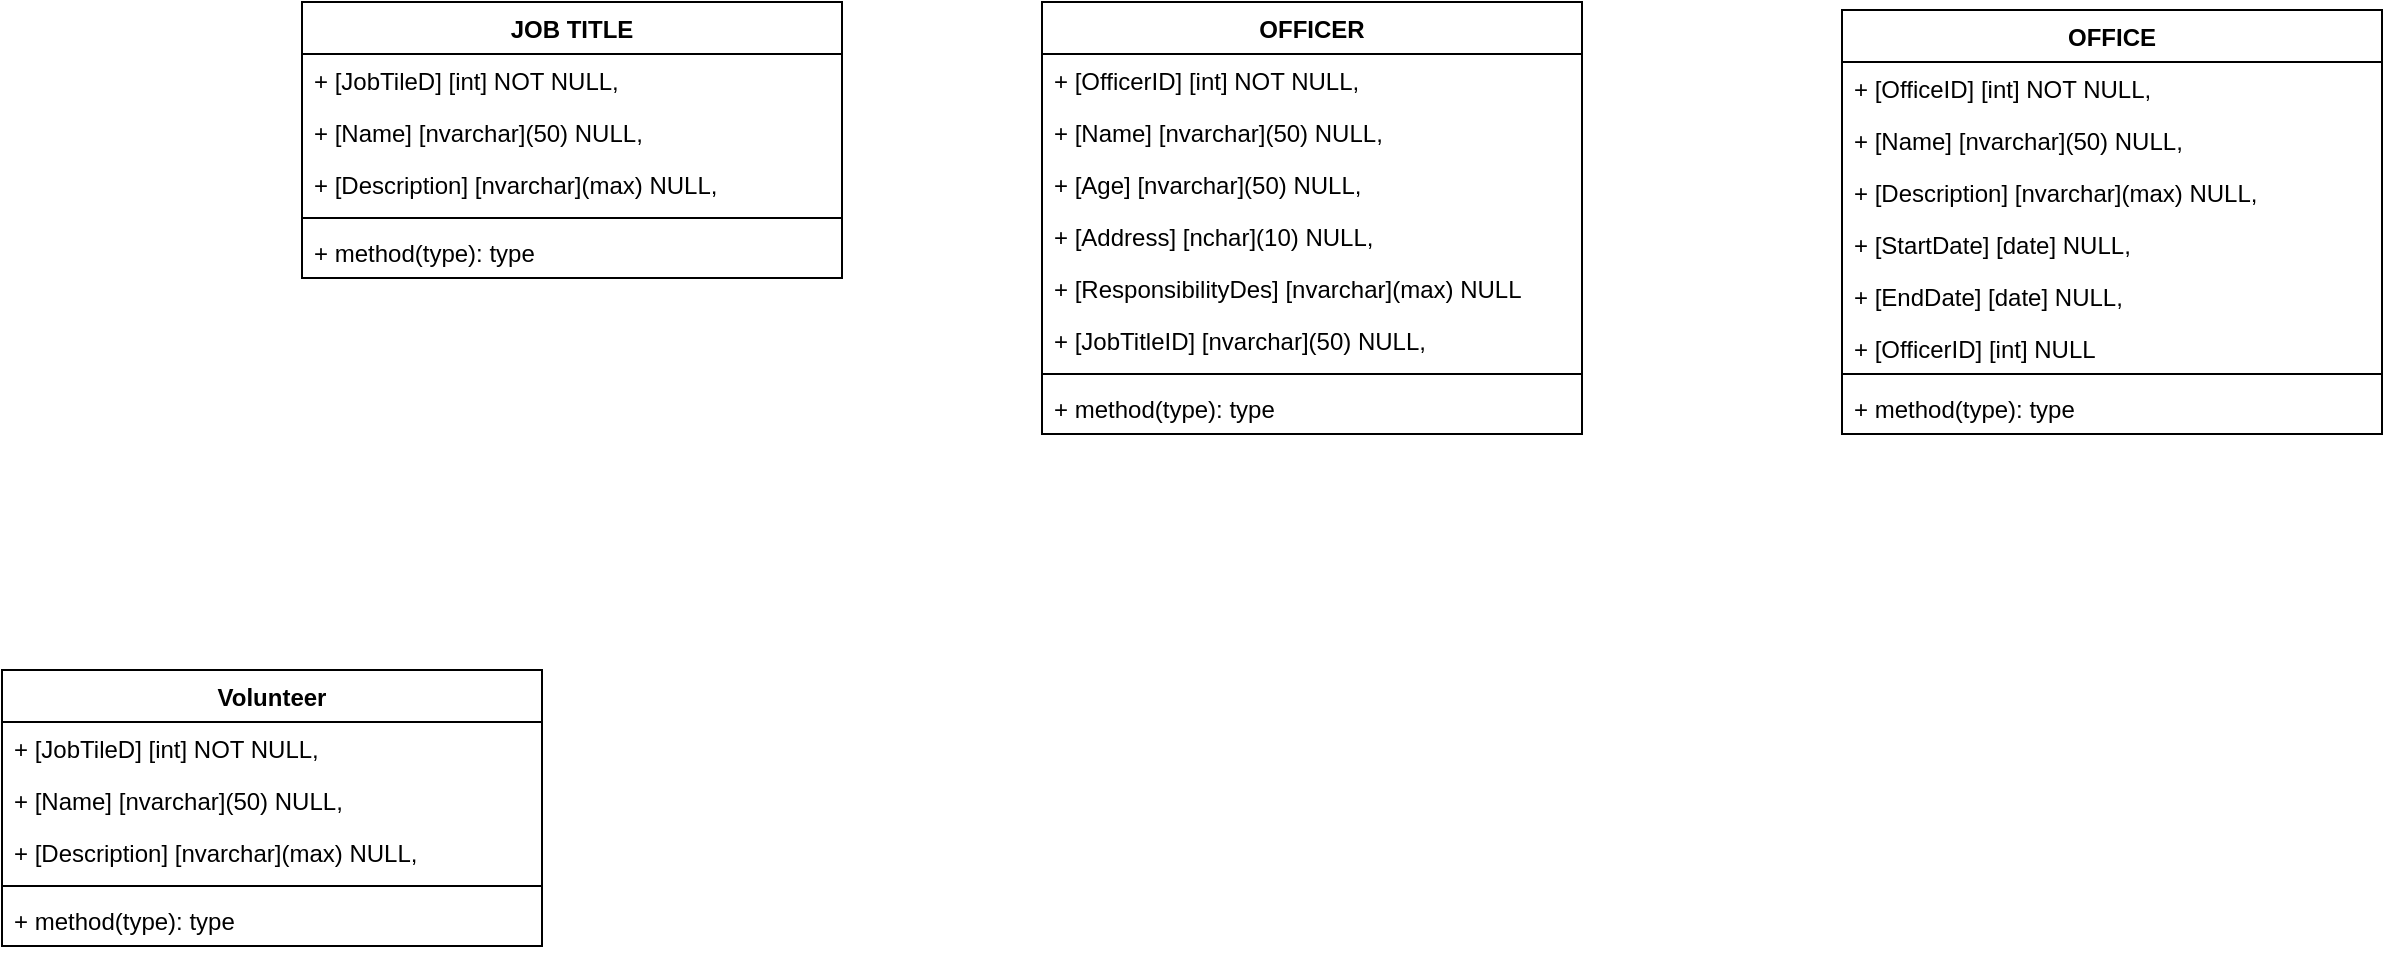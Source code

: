 <mxfile version="14.7.2" type="device"><diagram name="Page-1" id="929967ad-93f9-6ef4-fab6-5d389245f69c"><mxGraphModel dx="1422" dy="762" grid="1" gridSize="10" guides="1" tooltips="1" connect="1" arrows="1" fold="1" page="1" pageScale="1.5" pageWidth="1169" pageHeight="826" background="none" math="0" shadow="0"><root><mxCell id="0" style=";html=1;"/><mxCell id="1" style=";html=1;" parent="0"/><mxCell id="YV4sRfv2cRnmnEBuhWvx-5" value="OFFICER" style="swimlane;fontStyle=1;align=center;verticalAlign=top;childLayout=stackLayout;horizontal=1;startSize=26;horizontalStack=0;resizeParent=1;resizeParentMax=0;resizeLast=0;collapsible=1;marginBottom=0;" parent="1" vertex="1"><mxGeometry x="680" y="86" width="270" height="216" as="geometry"/></mxCell><mxCell id="YV4sRfv2cRnmnEBuhWvx-6" value="+ [OfficerID] [int] NOT NULL," style="text;strokeColor=none;fillColor=none;align=left;verticalAlign=top;spacingLeft=4;spacingRight=4;overflow=hidden;rotatable=0;points=[[0,0.5],[1,0.5]];portConstraint=eastwest;" parent="YV4sRfv2cRnmnEBuhWvx-5" vertex="1"><mxGeometry y="26" width="270" height="26" as="geometry"/></mxCell><mxCell id="YV4sRfv2cRnmnEBuhWvx-15" value="+ [Name] [nvarchar](50) NULL," style="text;strokeColor=none;fillColor=none;align=left;verticalAlign=top;spacingLeft=4;spacingRight=4;overflow=hidden;rotatable=0;points=[[0,0.5],[1,0.5]];portConstraint=eastwest;" parent="YV4sRfv2cRnmnEBuhWvx-5" vertex="1"><mxGeometry y="52" width="270" height="26" as="geometry"/></mxCell><mxCell id="YV4sRfv2cRnmnEBuhWvx-16" value="+ [Age] [nvarchar](50) NULL," style="text;strokeColor=none;fillColor=none;align=left;verticalAlign=top;spacingLeft=4;spacingRight=4;overflow=hidden;rotatable=0;points=[[0,0.5],[1,0.5]];portConstraint=eastwest;" parent="YV4sRfv2cRnmnEBuhWvx-5" vertex="1"><mxGeometry y="78" width="270" height="26" as="geometry"/></mxCell><mxCell id="YV4sRfv2cRnmnEBuhWvx-17" value="+ [Address] [nchar](10) NULL," style="text;strokeColor=none;fillColor=none;align=left;verticalAlign=top;spacingLeft=4;spacingRight=4;overflow=hidden;rotatable=0;points=[[0,0.5],[1,0.5]];portConstraint=eastwest;" parent="YV4sRfv2cRnmnEBuhWvx-5" vertex="1"><mxGeometry y="104" width="270" height="26" as="geometry"/></mxCell><mxCell id="4Csm7z-1QbrMsRMzXRA5-1" value="+ [ResponsibilityDes] [nvarchar](max) NULL" style="text;strokeColor=none;fillColor=none;align=left;verticalAlign=top;spacingLeft=4;spacingRight=4;overflow=hidden;rotatable=0;points=[[0,0.5],[1,0.5]];portConstraint=eastwest;" vertex="1" parent="YV4sRfv2cRnmnEBuhWvx-5"><mxGeometry y="130" width="270" height="26" as="geometry"/></mxCell><mxCell id="YV4sRfv2cRnmnEBuhWvx-14" value="+ [JobTitleID] [nvarchar](50) NULL," style="text;strokeColor=none;fillColor=none;align=left;verticalAlign=top;spacingLeft=4;spacingRight=4;overflow=hidden;rotatable=0;points=[[0,0.5],[1,0.5]];portConstraint=eastwest;" parent="YV4sRfv2cRnmnEBuhWvx-5" vertex="1"><mxGeometry y="156" width="270" height="26" as="geometry"/></mxCell><mxCell id="YV4sRfv2cRnmnEBuhWvx-7" value="" style="line;strokeWidth=1;fillColor=none;align=left;verticalAlign=middle;spacingTop=-1;spacingLeft=3;spacingRight=3;rotatable=0;labelPosition=right;points=[];portConstraint=eastwest;" parent="YV4sRfv2cRnmnEBuhWvx-5" vertex="1"><mxGeometry y="182" width="270" height="8" as="geometry"/></mxCell><mxCell id="YV4sRfv2cRnmnEBuhWvx-8" value="+ method(type): type" style="text;strokeColor=none;fillColor=none;align=left;verticalAlign=top;spacingLeft=4;spacingRight=4;overflow=hidden;rotatable=0;points=[[0,0.5],[1,0.5]];portConstraint=eastwest;" parent="YV4sRfv2cRnmnEBuhWvx-5" vertex="1"><mxGeometry y="190" width="270" height="26" as="geometry"/></mxCell><mxCell id="YV4sRfv2cRnmnEBuhWvx-19" value="JOB TITLE" style="swimlane;fontStyle=1;align=center;verticalAlign=top;childLayout=stackLayout;horizontal=1;startSize=26;horizontalStack=0;resizeParent=1;resizeParentMax=0;resizeLast=0;collapsible=1;marginBottom=0;" parent="1" vertex="1"><mxGeometry x="310" y="86" width="270" height="138" as="geometry"/></mxCell><mxCell id="YV4sRfv2cRnmnEBuhWvx-20" value="+ [JobTileD] [int] NOT NULL," style="text;strokeColor=none;fillColor=none;align=left;verticalAlign=top;spacingLeft=4;spacingRight=4;overflow=hidden;rotatable=0;points=[[0,0.5],[1,0.5]];portConstraint=eastwest;" parent="YV4sRfv2cRnmnEBuhWvx-19" vertex="1"><mxGeometry y="26" width="270" height="26" as="geometry"/></mxCell><mxCell id="YV4sRfv2cRnmnEBuhWvx-21" value="+ [Name] [nvarchar](50) NULL," style="text;strokeColor=none;fillColor=none;align=left;verticalAlign=top;spacingLeft=4;spacingRight=4;overflow=hidden;rotatable=0;points=[[0,0.5],[1,0.5]];portConstraint=eastwest;" parent="YV4sRfv2cRnmnEBuhWvx-19" vertex="1"><mxGeometry y="52" width="270" height="26" as="geometry"/></mxCell><mxCell id="YV4sRfv2cRnmnEBuhWvx-22" value="+ [Description] [nvarchar](max) NULL," style="text;strokeColor=none;fillColor=none;align=left;verticalAlign=top;spacingLeft=4;spacingRight=4;overflow=hidden;rotatable=0;points=[[0,0.5],[1,0.5]];portConstraint=eastwest;" parent="YV4sRfv2cRnmnEBuhWvx-19" vertex="1"><mxGeometry y="78" width="270" height="26" as="geometry"/></mxCell><mxCell id="YV4sRfv2cRnmnEBuhWvx-25" value="" style="line;strokeWidth=1;fillColor=none;align=left;verticalAlign=middle;spacingTop=-1;spacingLeft=3;spacingRight=3;rotatable=0;labelPosition=right;points=[];portConstraint=eastwest;" parent="YV4sRfv2cRnmnEBuhWvx-19" vertex="1"><mxGeometry y="104" width="270" height="8" as="geometry"/></mxCell><mxCell id="YV4sRfv2cRnmnEBuhWvx-26" value="+ method(type): type" style="text;strokeColor=none;fillColor=none;align=left;verticalAlign=top;spacingLeft=4;spacingRight=4;overflow=hidden;rotatable=0;points=[[0,0.5],[1,0.5]];portConstraint=eastwest;" parent="YV4sRfv2cRnmnEBuhWvx-19" vertex="1"><mxGeometry y="112" width="270" height="26" as="geometry"/></mxCell><mxCell id="YV4sRfv2cRnmnEBuhWvx-27" value="OFFICE" style="swimlane;fontStyle=1;align=center;verticalAlign=top;childLayout=stackLayout;horizontal=1;startSize=26;horizontalStack=0;resizeParent=1;resizeParentMax=0;resizeLast=0;collapsible=1;marginBottom=0;" parent="1" vertex="1"><mxGeometry x="1080" y="90" width="270" height="212" as="geometry"/></mxCell><mxCell id="YV4sRfv2cRnmnEBuhWvx-28" value="+ [OfficeID] [int] NOT NULL," style="text;strokeColor=none;fillColor=none;align=left;verticalAlign=top;spacingLeft=4;spacingRight=4;overflow=hidden;rotatable=0;points=[[0,0.5],[1,0.5]];portConstraint=eastwest;" parent="YV4sRfv2cRnmnEBuhWvx-27" vertex="1"><mxGeometry y="26" width="270" height="26" as="geometry"/></mxCell><mxCell id="YV4sRfv2cRnmnEBuhWvx-29" value="+ [Name] [nvarchar](50) NULL," style="text;strokeColor=none;fillColor=none;align=left;verticalAlign=top;spacingLeft=4;spacingRight=4;overflow=hidden;rotatable=0;points=[[0,0.5],[1,0.5]];portConstraint=eastwest;" parent="YV4sRfv2cRnmnEBuhWvx-27" vertex="1"><mxGeometry y="52" width="270" height="26" as="geometry"/></mxCell><mxCell id="YV4sRfv2cRnmnEBuhWvx-30" value="+ [Description] [nvarchar](max) NULL," style="text;strokeColor=none;fillColor=none;align=left;verticalAlign=top;spacingLeft=4;spacingRight=4;overflow=hidden;rotatable=0;points=[[0,0.5],[1,0.5]];portConstraint=eastwest;" parent="YV4sRfv2cRnmnEBuhWvx-27" vertex="1"><mxGeometry y="78" width="270" height="26" as="geometry"/></mxCell><mxCell id="YV4sRfv2cRnmnEBuhWvx-31" value="+ [StartDate] [date] NULL," style="text;strokeColor=none;fillColor=none;align=left;verticalAlign=top;spacingLeft=4;spacingRight=4;overflow=hidden;rotatable=0;points=[[0,0.5],[1,0.5]];portConstraint=eastwest;" parent="YV4sRfv2cRnmnEBuhWvx-27" vertex="1"><mxGeometry y="104" width="270" height="26" as="geometry"/></mxCell><mxCell id="4Csm7z-1QbrMsRMzXRA5-2" value="+ [EndDate] [date] NULL," style="text;strokeColor=none;fillColor=none;align=left;verticalAlign=top;spacingLeft=4;spacingRight=4;overflow=hidden;rotatable=0;points=[[0,0.5],[1,0.5]];portConstraint=eastwest;" vertex="1" parent="YV4sRfv2cRnmnEBuhWvx-27"><mxGeometry y="130" width="270" height="26" as="geometry"/></mxCell><mxCell id="YV4sRfv2cRnmnEBuhWvx-32" value="+ [OfficerID] [int] NULL" style="text;strokeColor=none;fillColor=none;align=left;verticalAlign=top;spacingLeft=4;spacingRight=4;overflow=hidden;rotatable=0;points=[[0,0.5],[1,0.5]];portConstraint=eastwest;" parent="YV4sRfv2cRnmnEBuhWvx-27" vertex="1"><mxGeometry y="156" width="270" height="22" as="geometry"/></mxCell><mxCell id="YV4sRfv2cRnmnEBuhWvx-33" value="" style="line;strokeWidth=1;fillColor=none;align=left;verticalAlign=middle;spacingTop=-1;spacingLeft=3;spacingRight=3;rotatable=0;labelPosition=right;points=[];portConstraint=eastwest;" parent="YV4sRfv2cRnmnEBuhWvx-27" vertex="1"><mxGeometry y="178" width="270" height="8" as="geometry"/></mxCell><mxCell id="YV4sRfv2cRnmnEBuhWvx-34" value="+ method(type): type" style="text;strokeColor=none;fillColor=none;align=left;verticalAlign=top;spacingLeft=4;spacingRight=4;overflow=hidden;rotatable=0;points=[[0,0.5],[1,0.5]];portConstraint=eastwest;" parent="YV4sRfv2cRnmnEBuhWvx-27" vertex="1"><mxGeometry y="186" width="270" height="26" as="geometry"/></mxCell><mxCell id="4Csm7z-1QbrMsRMzXRA5-3" value="Volunteer" style="swimlane;fontStyle=1;align=center;verticalAlign=top;childLayout=stackLayout;horizontal=1;startSize=26;horizontalStack=0;resizeParent=1;resizeParentMax=0;resizeLast=0;collapsible=1;marginBottom=0;" vertex="1" parent="1"><mxGeometry x="160" y="420" width="270" height="138" as="geometry"/></mxCell><mxCell id="4Csm7z-1QbrMsRMzXRA5-4" value="+ [JobTileD] [int] NOT NULL," style="text;strokeColor=none;fillColor=none;align=left;verticalAlign=top;spacingLeft=4;spacingRight=4;overflow=hidden;rotatable=0;points=[[0,0.5],[1,0.5]];portConstraint=eastwest;" vertex="1" parent="4Csm7z-1QbrMsRMzXRA5-3"><mxGeometry y="26" width="270" height="26" as="geometry"/></mxCell><mxCell id="4Csm7z-1QbrMsRMzXRA5-5" value="+ [Name] [nvarchar](50) NULL," style="text;strokeColor=none;fillColor=none;align=left;verticalAlign=top;spacingLeft=4;spacingRight=4;overflow=hidden;rotatable=0;points=[[0,0.5],[1,0.5]];portConstraint=eastwest;" vertex="1" parent="4Csm7z-1QbrMsRMzXRA5-3"><mxGeometry y="52" width="270" height="26" as="geometry"/></mxCell><mxCell id="4Csm7z-1QbrMsRMzXRA5-6" value="+ [Description] [nvarchar](max) NULL," style="text;strokeColor=none;fillColor=none;align=left;verticalAlign=top;spacingLeft=4;spacingRight=4;overflow=hidden;rotatable=0;points=[[0,0.5],[1,0.5]];portConstraint=eastwest;" vertex="1" parent="4Csm7z-1QbrMsRMzXRA5-3"><mxGeometry y="78" width="270" height="26" as="geometry"/></mxCell><mxCell id="4Csm7z-1QbrMsRMzXRA5-7" value="" style="line;strokeWidth=1;fillColor=none;align=left;verticalAlign=middle;spacingTop=-1;spacingLeft=3;spacingRight=3;rotatable=0;labelPosition=right;points=[];portConstraint=eastwest;" vertex="1" parent="4Csm7z-1QbrMsRMzXRA5-3"><mxGeometry y="104" width="270" height="8" as="geometry"/></mxCell><mxCell id="4Csm7z-1QbrMsRMzXRA5-8" value="+ method(type): type" style="text;strokeColor=none;fillColor=none;align=left;verticalAlign=top;spacingLeft=4;spacingRight=4;overflow=hidden;rotatable=0;points=[[0,0.5],[1,0.5]];portConstraint=eastwest;" vertex="1" parent="4Csm7z-1QbrMsRMzXRA5-3"><mxGeometry y="112" width="270" height="26" as="geometry"/></mxCell></root></mxGraphModel></diagram></mxfile>